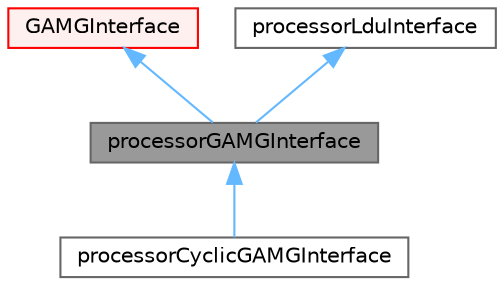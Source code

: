 digraph "processorGAMGInterface"
{
 // LATEX_PDF_SIZE
  bgcolor="transparent";
  edge [fontname=Helvetica,fontsize=10,labelfontname=Helvetica,labelfontsize=10];
  node [fontname=Helvetica,fontsize=10,shape=box,height=0.2,width=0.4];
  Node1 [id="Node000001",label="processorGAMGInterface",height=0.2,width=0.4,color="gray40", fillcolor="grey60", style="filled", fontcolor="black",tooltip="GAMG agglomerated processor interface."];
  Node2 -> Node1 [id="edge1_Node000001_Node000002",dir="back",color="steelblue1",style="solid",tooltip=" "];
  Node2 [id="Node000002",label="GAMGInterface",height=0.2,width=0.4,color="red", fillcolor="#FFF0F0", style="filled",URL="$classFoam_1_1GAMGInterface.html",tooltip="Abstract base class for GAMG agglomerated interfaces."];
  Node4 -> Node1 [id="edge2_Node000001_Node000004",dir="back",color="steelblue1",style="solid",tooltip=" "];
  Node4 [id="Node000004",label="processorLduInterface",height=0.2,width=0.4,color="gray40", fillcolor="white", style="filled",URL="$classFoam_1_1processorLduInterface.html",tooltip="An abstract base class for processor coupled interfaces."];
  Node1 -> Node5 [id="edge3_Node000001_Node000005",dir="back",color="steelblue1",style="solid",tooltip=" "];
  Node5 [id="Node000005",label="processorCyclicGAMGInterface",height=0.2,width=0.4,color="gray40", fillcolor="white", style="filled",URL="$classFoam_1_1processorCyclicGAMGInterface.html",tooltip="GAMG agglomerated processor interface."];
}
